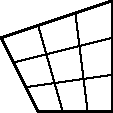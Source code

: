 import geometry;

real size = 2cm;
size(size);

point A = (0,0), B = (1,-2), C = (3,-2), D = (3,1);

draw(A--B--C--D--cycle, linewidth(1));

draw(
    (2A+B)/3 -- (2D+C)/3 ^^
    (2B+A)/3 -- (2C+D)/3 ^^
    (2A+D)/3 -- (2B+C)/3 ^^
    (2D+A)/3 -- (2C+B)/3
);

